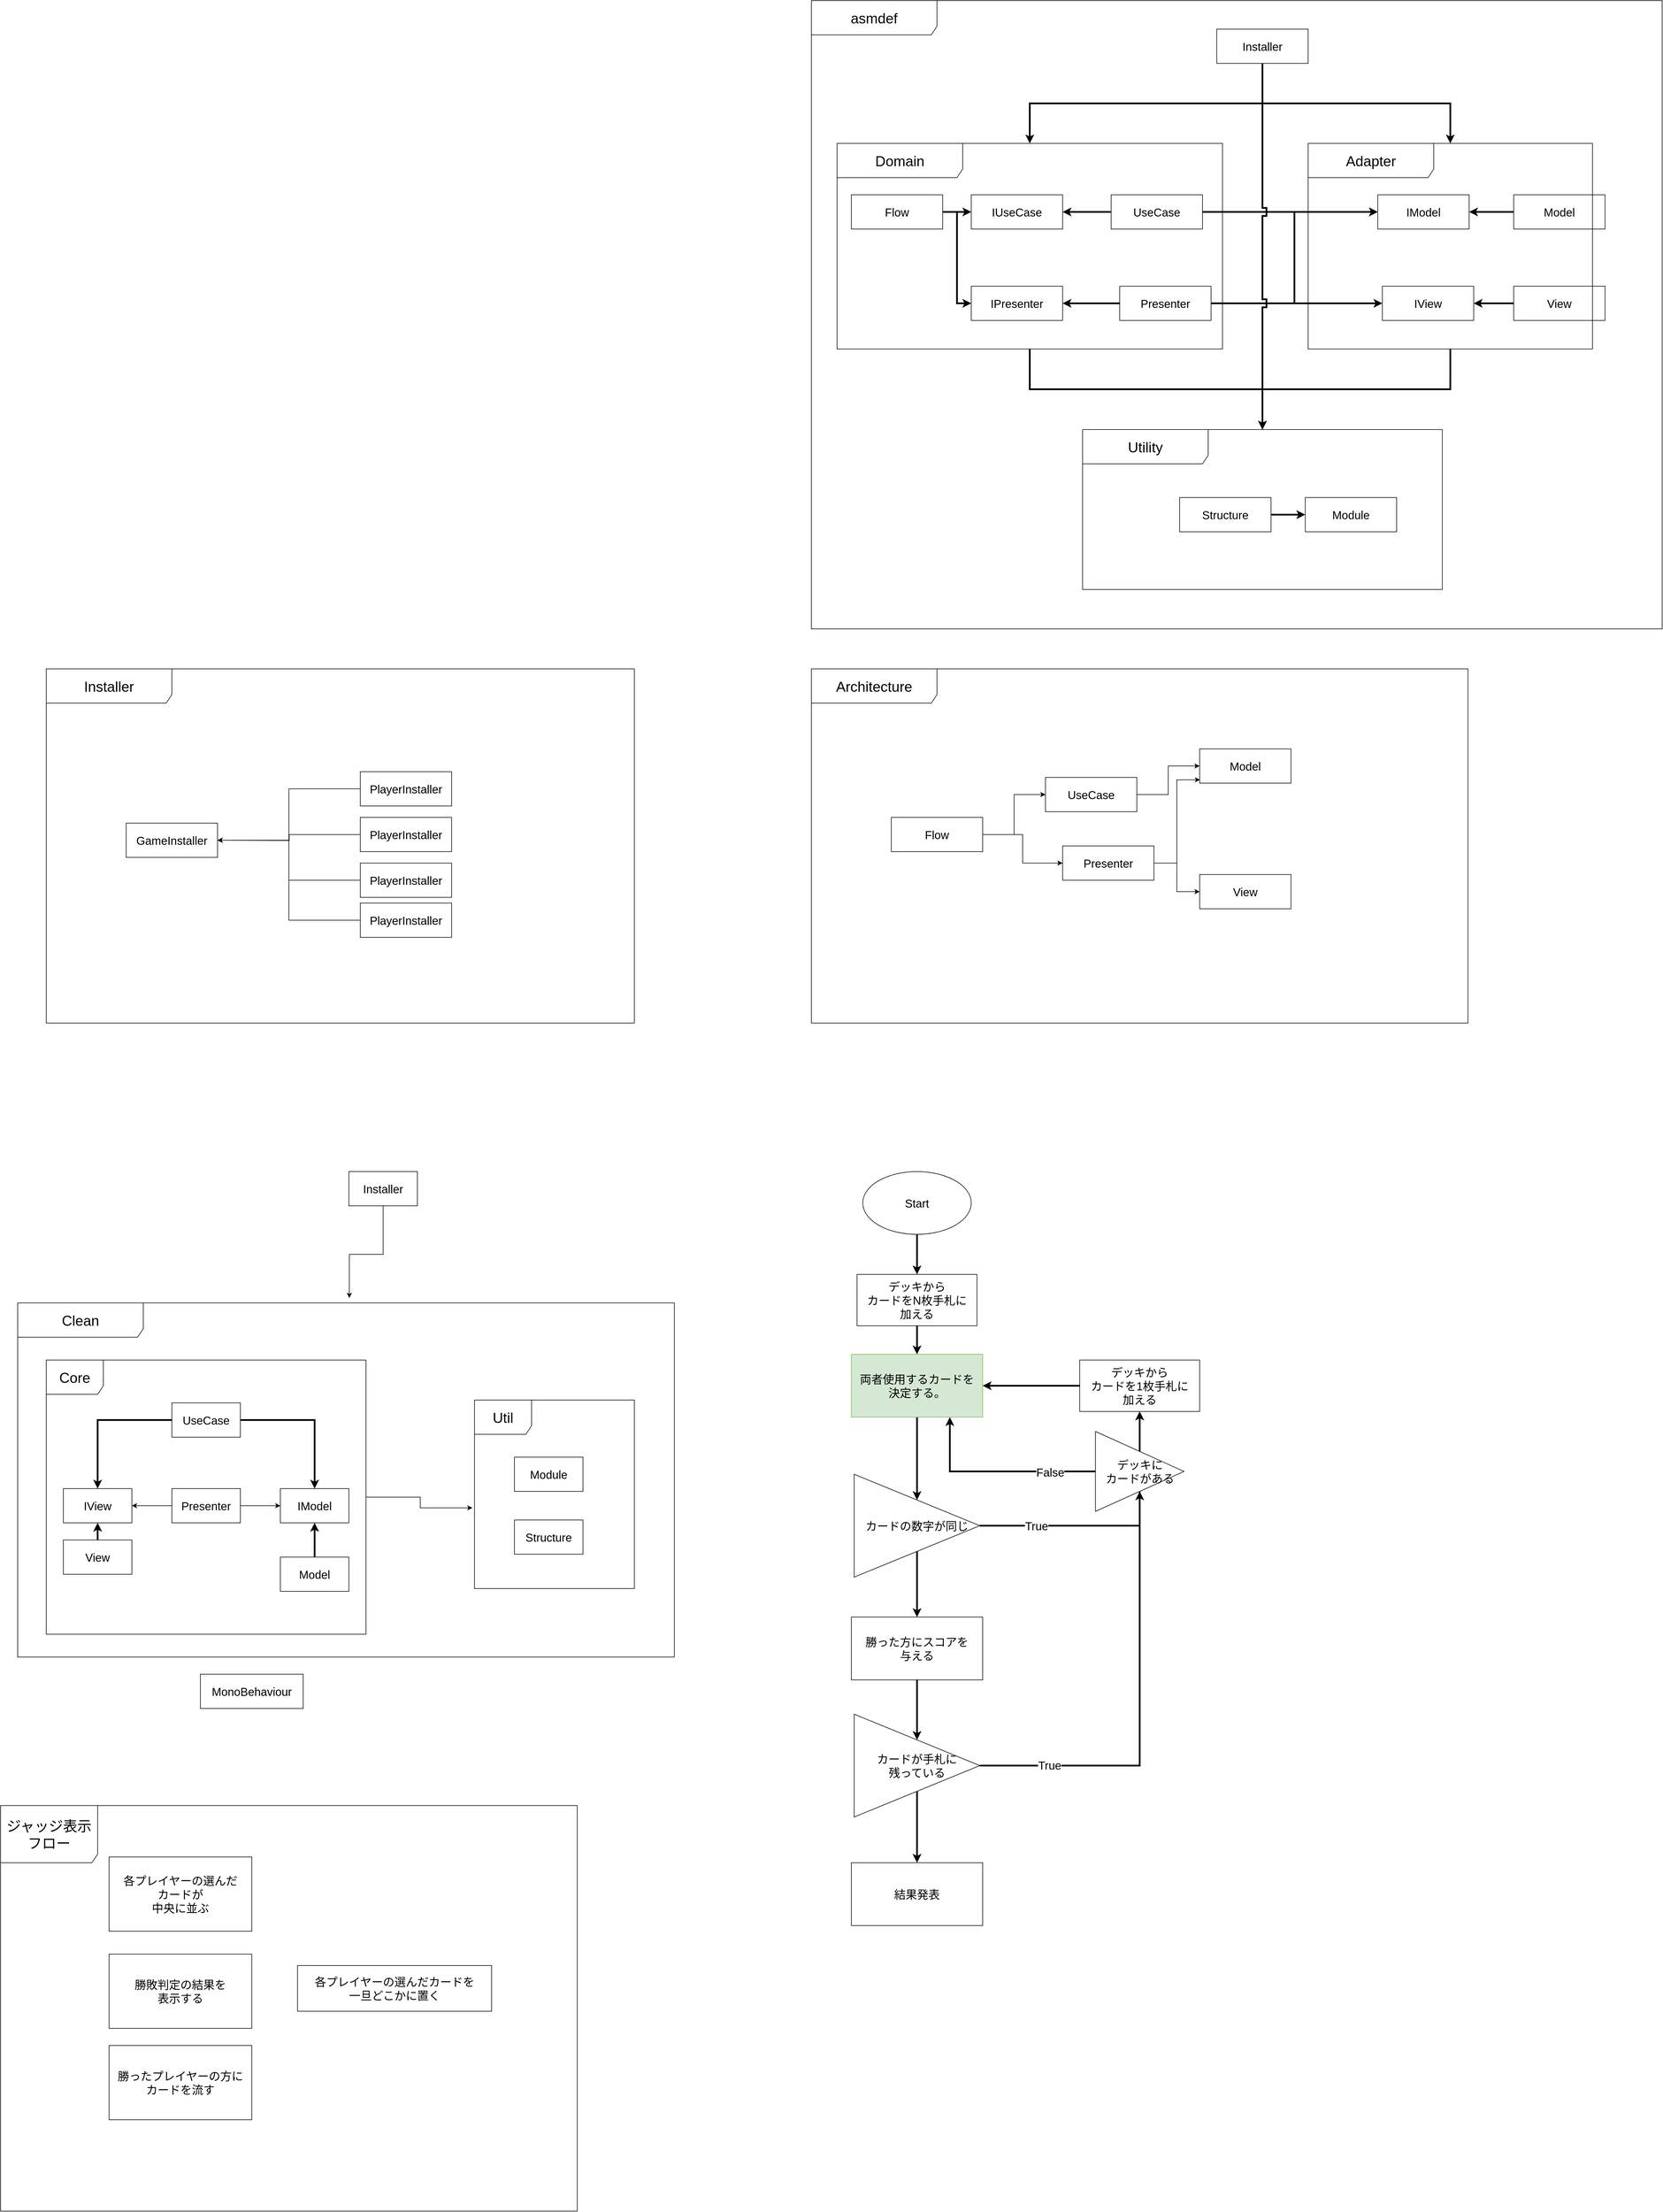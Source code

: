 <mxfile version="22.1.22" type="embed">
  <diagram id="23iRSUPoRavnBvh4doch" name="Page-1">
    <mxGraphModel dx="2868" dy="3869" grid="1" gridSize="10" guides="1" tooltips="1" connect="1" arrows="1" fold="1" page="1" pageScale="1" pageWidth="827" pageHeight="1169" math="0" shadow="0">
      <root>
        <mxCell id="0" />
        <mxCell id="1" parent="0" />
        <mxCell id="11" style="edgeStyle=orthogonalEdgeStyle;shape=connector;rounded=0;orthogonalLoop=1;jettySize=auto;html=1;exitX=0.5;exitY=1;exitDx=0;exitDy=0;entryX=0.5;entryY=0;entryDx=0;entryDy=0;labelBackgroundColor=default;strokeColor=default;strokeWidth=3;align=center;verticalAlign=middle;fontFamily=Helvetica;fontSize=20;fontColor=default;endArrow=classic;" parent="1" source="7" target="10" edge="1">
          <mxGeometry relative="1" as="geometry" />
        </mxCell>
        <mxCell id="7" value="デッキから&lt;br&gt;カードをN枚手札に&lt;br&gt;加える" style="rounded=0;whiteSpace=wrap;html=1;fontSize=20;" parent="1" vertex="1">
          <mxGeometry x="920" y="310" width="210" height="90" as="geometry" />
        </mxCell>
        <mxCell id="9" style="edgeStyle=orthogonalEdgeStyle;rounded=0;orthogonalLoop=1;jettySize=auto;html=1;exitX=0.5;exitY=1;exitDx=0;exitDy=0;entryX=0.5;entryY=0;entryDx=0;entryDy=0;fontFamily=Helvetica;fontSize=20;fontColor=default;strokeWidth=3;" parent="1" source="8" target="7" edge="1">
          <mxGeometry relative="1" as="geometry" />
        </mxCell>
        <mxCell id="8" value="Start" style="ellipse;whiteSpace=wrap;html=1;rounded=0;strokeColor=default;align=center;verticalAlign=middle;fontFamily=Helvetica;fontSize=20;fontColor=default;fillColor=default;" parent="1" vertex="1">
          <mxGeometry x="930" y="130" width="190" height="110" as="geometry" />
        </mxCell>
        <mxCell id="15" style="edgeStyle=orthogonalEdgeStyle;shape=connector;rounded=0;orthogonalLoop=1;jettySize=auto;html=1;exitX=0.5;exitY=1;exitDx=0;exitDy=0;labelBackgroundColor=default;strokeColor=default;strokeWidth=3;align=center;verticalAlign=middle;fontFamily=Helvetica;fontSize=20;fontColor=default;endArrow=classic;" parent="1" source="10" target="13" edge="1">
          <mxGeometry relative="1" as="geometry" />
        </mxCell>
        <mxCell id="10" value="両者使用するカードを&lt;br&gt;決定する。" style="rounded=0;whiteSpace=wrap;html=1;fontSize=20;fillColor=#d5e8d4;strokeColor=#82b366;" parent="1" vertex="1">
          <mxGeometry x="910" y="450" width="230" height="110" as="geometry" />
        </mxCell>
        <mxCell id="14" style="edgeStyle=orthogonalEdgeStyle;shape=connector;rounded=0;orthogonalLoop=1;jettySize=auto;html=1;exitX=1;exitY=0.5;exitDx=0;exitDy=0;entryX=0.5;entryY=1;entryDx=0;entryDy=0;labelBackgroundColor=default;strokeColor=default;strokeWidth=3;align=center;verticalAlign=middle;fontFamily=Helvetica;fontSize=20;fontColor=default;endArrow=classic;" parent="1" source="13" target="21" edge="1">
          <mxGeometry relative="1" as="geometry">
            <Array as="points">
              <mxPoint x="1415" y="750" />
            </Array>
          </mxGeometry>
        </mxCell>
        <mxCell id="26" value="True" style="edgeLabel;html=1;align=center;verticalAlign=middle;resizable=0;points=[];fontSize=20;fontFamily=Helvetica;fontColor=default;" parent="14" vertex="1" connectable="0">
          <mxGeometry x="-0.588" relative="1" as="geometry">
            <mxPoint as="offset" />
          </mxGeometry>
        </mxCell>
        <mxCell id="18" style="edgeStyle=orthogonalEdgeStyle;rounded=0;orthogonalLoop=1;jettySize=auto;html=1;exitX=0.5;exitY=1;exitDx=0;exitDy=0;entryX=0.5;entryY=0;entryDx=0;entryDy=0;strokeWidth=3;" parent="1" source="13" target="17" edge="1">
          <mxGeometry relative="1" as="geometry" />
        </mxCell>
        <mxCell id="13" value="カードの数字が同じ" style="triangle;whiteSpace=wrap;html=1;rounded=0;strokeColor=default;align=center;verticalAlign=middle;fontFamily=Helvetica;fontSize=20;fontColor=default;fillColor=default;" parent="1" vertex="1">
          <mxGeometry x="915" y="660" width="220" height="180" as="geometry" />
        </mxCell>
        <mxCell id="20" style="edgeStyle=orthogonalEdgeStyle;shape=connector;rounded=0;orthogonalLoop=1;jettySize=auto;html=1;exitX=0.5;exitY=1;exitDx=0;exitDy=0;labelBackgroundColor=default;strokeColor=default;strokeWidth=3;align=center;verticalAlign=middle;fontFamily=Helvetica;fontSize=11;fontColor=default;endArrow=classic;" parent="1" source="17" target="19" edge="1">
          <mxGeometry relative="1" as="geometry" />
        </mxCell>
        <mxCell id="17" value="勝った方にスコアを&lt;br&gt;与える" style="rounded=0;whiteSpace=wrap;html=1;fontSize=20;" parent="1" vertex="1">
          <mxGeometry x="910" y="910" width="230" height="110" as="geometry" />
        </mxCell>
        <mxCell id="23" style="edgeStyle=orthogonalEdgeStyle;shape=connector;rounded=0;orthogonalLoop=1;jettySize=auto;html=1;entryX=0.5;entryY=1;entryDx=0;entryDy=0;labelBackgroundColor=default;strokeColor=default;strokeWidth=3;align=center;verticalAlign=middle;fontFamily=Helvetica;fontSize=11;fontColor=default;endArrow=classic;" parent="1" source="27" target="21" edge="1">
          <mxGeometry relative="1" as="geometry" />
        </mxCell>
        <mxCell id="33" style="edgeStyle=orthogonalEdgeStyle;shape=connector;rounded=0;orthogonalLoop=1;jettySize=auto;html=1;exitX=0.5;exitY=1;exitDx=0;exitDy=0;entryX=0.5;entryY=0;entryDx=0;entryDy=0;labelBackgroundColor=default;strokeColor=default;strokeWidth=3;align=center;verticalAlign=middle;fontFamily=Helvetica;fontSize=11;fontColor=default;endArrow=classic;" parent="1" source="19" target="32" edge="1">
          <mxGeometry relative="1" as="geometry" />
        </mxCell>
        <mxCell id="19" value="カードが手札に&lt;br&gt;残っている" style="triangle;whiteSpace=wrap;html=1;rounded=0;strokeColor=default;align=center;verticalAlign=middle;fontFamily=Helvetica;fontSize=20;fontColor=default;fillColor=default;" parent="1" vertex="1">
          <mxGeometry x="915" y="1080" width="220" height="180" as="geometry" />
        </mxCell>
        <mxCell id="22" style="edgeStyle=orthogonalEdgeStyle;shape=connector;rounded=0;orthogonalLoop=1;jettySize=auto;html=1;exitX=0;exitY=0.5;exitDx=0;exitDy=0;entryX=1;entryY=0.5;entryDx=0;entryDy=0;labelBackgroundColor=default;strokeColor=default;strokeWidth=3;align=center;verticalAlign=middle;fontFamily=Helvetica;fontSize=11;fontColor=default;endArrow=classic;" parent="1" source="21" target="10" edge="1">
          <mxGeometry relative="1" as="geometry" />
        </mxCell>
        <mxCell id="21" value="デッキから&lt;br&gt;カードを1枚手札に&lt;br&gt;加える" style="rounded=0;whiteSpace=wrap;html=1;fontSize=20;" parent="1" vertex="1">
          <mxGeometry x="1310" y="460" width="210" height="90" as="geometry" />
        </mxCell>
        <mxCell id="28" value="" style="edgeStyle=orthogonalEdgeStyle;shape=connector;rounded=0;orthogonalLoop=1;jettySize=auto;html=1;entryX=0.5;entryY=1;entryDx=0;entryDy=0;labelBackgroundColor=default;strokeColor=default;strokeWidth=3;align=center;verticalAlign=middle;fontFamily=Helvetica;fontSize=11;fontColor=default;endArrow=classic;" parent="1" source="19" target="27" edge="1">
          <mxGeometry relative="1" as="geometry">
            <mxPoint x="1135" y="1170" as="sourcePoint" />
            <mxPoint x="1415" y="550" as="targetPoint" />
          </mxGeometry>
        </mxCell>
        <mxCell id="29" value="True" style="edgeLabel;html=1;align=center;verticalAlign=middle;resizable=0;points=[];fontSize=20;fontFamily=Helvetica;fontColor=default;" parent="28" vertex="1" connectable="0">
          <mxGeometry x="-0.68" y="1" relative="1" as="geometry">
            <mxPoint as="offset" />
          </mxGeometry>
        </mxCell>
        <mxCell id="30" style="edgeStyle=orthogonalEdgeStyle;shape=connector;rounded=0;orthogonalLoop=1;jettySize=auto;html=1;exitX=0;exitY=0.5;exitDx=0;exitDy=0;entryX=0.75;entryY=1;entryDx=0;entryDy=0;labelBackgroundColor=default;strokeColor=default;strokeWidth=3;align=center;verticalAlign=middle;fontFamily=Helvetica;fontSize=11;fontColor=default;endArrow=classic;" parent="1" source="27" target="10" edge="1">
          <mxGeometry relative="1" as="geometry" />
        </mxCell>
        <mxCell id="31" value="False" style="edgeLabel;html=1;align=center;verticalAlign=middle;resizable=0;points=[];fontSize=20;fontFamily=Helvetica;fontColor=default;" parent="30" vertex="1" connectable="0">
          <mxGeometry x="-0.542" y="1" relative="1" as="geometry">
            <mxPoint as="offset" />
          </mxGeometry>
        </mxCell>
        <mxCell id="27" value="デッキに&lt;br&gt;カードがある" style="triangle;whiteSpace=wrap;html=1;rounded=0;strokeColor=default;align=center;verticalAlign=middle;fontFamily=Helvetica;fontSize=20;fontColor=default;fillColor=default;" parent="1" vertex="1">
          <mxGeometry x="1337.5" y="585" width="155" height="140" as="geometry" />
        </mxCell>
        <mxCell id="32" value="結果発表" style="rounded=0;whiteSpace=wrap;html=1;fontSize=20;" parent="1" vertex="1">
          <mxGeometry x="910" y="1340" width="230" height="110" as="geometry" />
        </mxCell>
        <mxCell id="38" value="Module" style="rounded=0;whiteSpace=wrap;html=1;fontSize=20;" parent="1" vertex="1">
          <mxGeometry x="320" y="630" width="120" height="60" as="geometry" />
        </mxCell>
        <mxCell id="39" value="Structure" style="rounded=0;whiteSpace=wrap;html=1;fontSize=20;" parent="1" vertex="1">
          <mxGeometry x="320" y="740" width="120" height="60" as="geometry" />
        </mxCell>
        <mxCell id="40" value="Util" style="shape=umlFrame;whiteSpace=wrap;html=1;pointerEvents=0;width=100;height=60;fontSize=25;" parent="1" vertex="1">
          <mxGeometry x="250" y="530" width="280" height="330" as="geometry" />
        </mxCell>
        <mxCell id="41" value="Core" style="shape=umlFrame;whiteSpace=wrap;html=1;pointerEvents=0;width=100;height=60;fontSize=25;" parent="1" vertex="1">
          <mxGeometry x="-500" y="460" width="560" height="480" as="geometry" />
        </mxCell>
        <mxCell id="42" value="Installer" style="rounded=0;whiteSpace=wrap;html=1;fontSize=20;" parent="1" vertex="1">
          <mxGeometry x="30" y="130" width="120" height="60" as="geometry" />
        </mxCell>
        <mxCell id="44" value="Clean" style="shape=umlFrame;whiteSpace=wrap;html=1;pointerEvents=0;width=220;height=60;fontSize=25;" parent="1" vertex="1">
          <mxGeometry x="-550" y="360" width="1150" height="620" as="geometry" />
        </mxCell>
        <mxCell id="45" style="edgeStyle=orthogonalEdgeStyle;rounded=0;orthogonalLoop=1;jettySize=auto;html=1;exitX=0.5;exitY=1;exitDx=0;exitDy=0;entryX=0.505;entryY=-0.014;entryDx=0;entryDy=0;entryPerimeter=0;" parent="1" source="42" target="44" edge="1">
          <mxGeometry relative="1" as="geometry" />
        </mxCell>
        <mxCell id="46" style="edgeStyle=orthogonalEdgeStyle;rounded=0;orthogonalLoop=1;jettySize=auto;html=1;entryX=-0.013;entryY=0.572;entryDx=0;entryDy=0;entryPerimeter=0;" parent="1" source="41" target="40" edge="1">
          <mxGeometry relative="1" as="geometry" />
        </mxCell>
        <mxCell id="47" value="MonoBehaviour" style="rounded=0;whiteSpace=wrap;html=1;fontSize=20;" parent="1" vertex="1">
          <mxGeometry x="-230" y="1010" width="180" height="60" as="geometry" />
        </mxCell>
        <mxCell id="55" value="Installer" style="shape=umlFrame;whiteSpace=wrap;html=1;pointerEvents=0;width=220;height=60;fontSize=25;" parent="1" vertex="1">
          <mxGeometry x="-500" y="-750" width="1030" height="620" as="geometry" />
        </mxCell>
        <mxCell id="56" value="GameInstaller" style="rounded=0;whiteSpace=wrap;html=1;fontSize=20;" parent="1" vertex="1">
          <mxGeometry x="-360" y="-480" width="160" height="60" as="geometry" />
        </mxCell>
        <mxCell id="66" style="edgeStyle=orthogonalEdgeStyle;rounded=0;orthogonalLoop=1;jettySize=auto;html=1;entryX=1;entryY=0.5;entryDx=0;entryDy=0;" parent="1" source="57" target="56" edge="1">
          <mxGeometry relative="1" as="geometry" />
        </mxCell>
        <mxCell id="57" value="PlayerInstaller" style="rounded=0;whiteSpace=wrap;html=1;fontSize=20;" parent="1" vertex="1">
          <mxGeometry x="50" y="-570" width="160" height="60" as="geometry" />
        </mxCell>
        <mxCell id="67" style="edgeStyle=orthogonalEdgeStyle;rounded=0;orthogonalLoop=1;jettySize=auto;html=1;" parent="1" source="58" edge="1">
          <mxGeometry relative="1" as="geometry">
            <mxPoint x="-200" y="-450" as="targetPoint" />
          </mxGeometry>
        </mxCell>
        <mxCell id="58" value="PlayerInstaller" style="rounded=0;whiteSpace=wrap;html=1;fontSize=20;" parent="1" vertex="1">
          <mxGeometry x="50" y="-490" width="160" height="60" as="geometry" />
        </mxCell>
        <mxCell id="69" style="edgeStyle=orthogonalEdgeStyle;rounded=0;orthogonalLoop=1;jettySize=auto;html=1;entryX=1;entryY=0.5;entryDx=0;entryDy=0;" parent="1" source="59" target="56" edge="1">
          <mxGeometry relative="1" as="geometry" />
        </mxCell>
        <mxCell id="59" value="PlayerInstaller" style="rounded=0;whiteSpace=wrap;html=1;fontSize=20;" parent="1" vertex="1">
          <mxGeometry x="50" y="-410" width="160" height="60" as="geometry" />
        </mxCell>
        <mxCell id="71" style="edgeStyle=orthogonalEdgeStyle;rounded=0;orthogonalLoop=1;jettySize=auto;html=1;entryX=1;entryY=0.5;entryDx=0;entryDy=0;" parent="1" source="60" target="56" edge="1">
          <mxGeometry relative="1" as="geometry" />
        </mxCell>
        <mxCell id="60" value="PlayerInstaller" style="rounded=0;whiteSpace=wrap;html=1;fontSize=20;" parent="1" vertex="1">
          <mxGeometry x="50" y="-340" width="160" height="60" as="geometry" />
        </mxCell>
        <mxCell id="72" style="edgeStyle=orthogonalEdgeStyle;shape=connector;rounded=0;orthogonalLoop=1;jettySize=auto;html=1;entryX=0.5;entryY=0;entryDx=0;entryDy=0;labelBackgroundColor=default;strokeColor=default;strokeWidth=3;align=center;verticalAlign=middle;fontFamily=Helvetica;fontSize=11;fontColor=default;endArrow=classic;" parent="1" source="74" target="78" edge="1">
          <mxGeometry relative="1" as="geometry">
            <mxPoint x="-290" y="605" as="targetPoint" />
          </mxGeometry>
        </mxCell>
        <mxCell id="73" style="edgeStyle=orthogonalEdgeStyle;shape=connector;rounded=0;orthogonalLoop=1;jettySize=auto;html=1;entryX=0.5;entryY=0;entryDx=0;entryDy=0;labelBackgroundColor=default;strokeColor=default;strokeWidth=3;align=center;verticalAlign=middle;fontFamily=Helvetica;fontSize=11;fontColor=default;endArrow=classic;" parent="1" source="74" target="75" edge="1">
          <mxGeometry relative="1" as="geometry" />
        </mxCell>
        <mxCell id="74" value="UseCase" style="rounded=0;whiteSpace=wrap;html=1;fontSize=20;" parent="1" vertex="1">
          <mxGeometry x="-280" y="535" width="120" height="60" as="geometry" />
        </mxCell>
        <mxCell id="75" value="IModel" style="rounded=0;whiteSpace=wrap;html=1;fontSize=20;" parent="1" vertex="1">
          <mxGeometry x="-90" y="685" width="120" height="60" as="geometry" />
        </mxCell>
        <mxCell id="76" style="edgeStyle=orthogonalEdgeStyle;shape=connector;rounded=0;orthogonalLoop=1;jettySize=auto;html=1;exitX=0.5;exitY=0;exitDx=0;exitDy=0;entryX=0.5;entryY=1;entryDx=0;entryDy=0;labelBackgroundColor=default;strokeColor=default;strokeWidth=3;align=center;verticalAlign=middle;fontFamily=Helvetica;fontSize=11;fontColor=default;endArrow=classic;" parent="1" source="77" target="75" edge="1">
          <mxGeometry relative="1" as="geometry" />
        </mxCell>
        <mxCell id="77" value="Model" style="rounded=0;whiteSpace=wrap;html=1;fontSize=20;" parent="1" vertex="1">
          <mxGeometry x="-90" y="805" width="120" height="60" as="geometry" />
        </mxCell>
        <mxCell id="78" value="IView" style="rounded=0;whiteSpace=wrap;html=1;fontSize=20;" parent="1" vertex="1">
          <mxGeometry x="-470" y="685" width="120" height="60" as="geometry" />
        </mxCell>
        <mxCell id="79" style="edgeStyle=orthogonalEdgeStyle;shape=connector;rounded=0;orthogonalLoop=1;jettySize=auto;html=1;exitX=0.5;exitY=0;exitDx=0;exitDy=0;entryX=0.5;entryY=1;entryDx=0;entryDy=0;labelBackgroundColor=default;strokeColor=default;strokeWidth=3;align=center;verticalAlign=middle;fontFamily=Helvetica;fontSize=11;fontColor=default;endArrow=classic;" parent="1" source="80" target="78" edge="1">
          <mxGeometry relative="1" as="geometry" />
        </mxCell>
        <mxCell id="80" value="View" style="rounded=0;whiteSpace=wrap;html=1;fontSize=20;" parent="1" vertex="1">
          <mxGeometry x="-470" y="775" width="120" height="60" as="geometry" />
        </mxCell>
        <mxCell id="82" style="edgeStyle=orthogonalEdgeStyle;rounded=0;orthogonalLoop=1;jettySize=auto;html=1;entryX=0;entryY=0.5;entryDx=0;entryDy=0;" parent="1" source="81" target="75" edge="1">
          <mxGeometry relative="1" as="geometry" />
        </mxCell>
        <mxCell id="83" style="edgeStyle=orthogonalEdgeStyle;rounded=0;orthogonalLoop=1;jettySize=auto;html=1;entryX=1;entryY=0.5;entryDx=0;entryDy=0;" parent="1" source="81" target="78" edge="1">
          <mxGeometry relative="1" as="geometry" />
        </mxCell>
        <mxCell id="81" value="Presenter" style="rounded=0;whiteSpace=wrap;html=1;fontSize=20;" parent="1" vertex="1">
          <mxGeometry x="-280" y="685" width="120" height="60" as="geometry" />
        </mxCell>
        <mxCell id="84" value="各プレイヤーの選んだ&lt;br&gt;カードが&lt;br&gt;中央に並ぶ" style="rounded=0;whiteSpace=wrap;html=1;fontSize=20;" parent="1" vertex="1">
          <mxGeometry x="-390" y="1330" width="250" height="130" as="geometry" />
        </mxCell>
        <mxCell id="85" value="ジャッジ表示フロー" style="shape=umlFrame;whiteSpace=wrap;html=1;pointerEvents=0;width=170;height=100;fontSize=25;" parent="1" vertex="1">
          <mxGeometry x="-580" y="1240" width="1010" height="710" as="geometry" />
        </mxCell>
        <mxCell id="86" value="勝敗判定の結果を&lt;br&gt;表示する" style="rounded=0;whiteSpace=wrap;html=1;fontSize=20;" parent="1" vertex="1">
          <mxGeometry x="-390" y="1500" width="250" height="130" as="geometry" />
        </mxCell>
        <mxCell id="87" value="各プレイヤーの選んだカードを&lt;br&gt;一旦どこかに置く" style="rounded=0;whiteSpace=wrap;html=1;fontSize=20;" parent="1" vertex="1">
          <mxGeometry x="-60" y="1520" width="340" height="80" as="geometry" />
        </mxCell>
        <mxCell id="88" value="勝ったプレイヤーの方に&lt;br&gt;カードを流す" style="rounded=0;whiteSpace=wrap;html=1;fontSize=20;" parent="1" vertex="1">
          <mxGeometry x="-390" y="1660" width="250" height="130" as="geometry" />
        </mxCell>
        <mxCell id="89" value="Architecture" style="shape=umlFrame;whiteSpace=wrap;html=1;pointerEvents=0;width=220;height=60;fontSize=25;" parent="1" vertex="1">
          <mxGeometry x="840" y="-750" width="1150" height="620" as="geometry" />
        </mxCell>
        <mxCell id="95" style="edgeStyle=orthogonalEdgeStyle;rounded=0;orthogonalLoop=1;jettySize=auto;html=1;entryX=0;entryY=0.5;entryDx=0;entryDy=0;" parent="1" source="90" target="91" edge="1">
          <mxGeometry relative="1" as="geometry" />
        </mxCell>
        <mxCell id="96" style="edgeStyle=orthogonalEdgeStyle;rounded=0;orthogonalLoop=1;jettySize=auto;html=1;entryX=0;entryY=0.5;entryDx=0;entryDy=0;" parent="1" source="90" target="92" edge="1">
          <mxGeometry relative="1" as="geometry" />
        </mxCell>
        <mxCell id="90" value="Flow" style="rounded=0;whiteSpace=wrap;html=1;fontSize=20;" parent="1" vertex="1">
          <mxGeometry x="980" y="-490" width="160" height="60" as="geometry" />
        </mxCell>
        <mxCell id="101" style="edgeStyle=orthogonalEdgeStyle;rounded=0;orthogonalLoop=1;jettySize=auto;html=1;entryX=0;entryY=0.5;entryDx=0;entryDy=0;" parent="1" source="91" target="93" edge="1">
          <mxGeometry relative="1" as="geometry" />
        </mxCell>
        <mxCell id="91" value="UseCase" style="rounded=0;whiteSpace=wrap;html=1;fontSize=20;" parent="1" vertex="1">
          <mxGeometry x="1250" y="-560" width="160" height="60" as="geometry" />
        </mxCell>
        <mxCell id="98" style="edgeStyle=orthogonalEdgeStyle;rounded=0;orthogonalLoop=1;jettySize=auto;html=1;entryX=0;entryY=0.5;entryDx=0;entryDy=0;" parent="1" source="92" target="94" edge="1">
          <mxGeometry relative="1" as="geometry" />
        </mxCell>
        <mxCell id="99" style="edgeStyle=orthogonalEdgeStyle;rounded=0;orthogonalLoop=1;jettySize=auto;html=1;entryX=0.004;entryY=0.903;entryDx=0;entryDy=0;entryPerimeter=0;" parent="1" source="92" target="93" edge="1">
          <mxGeometry relative="1" as="geometry" />
        </mxCell>
        <mxCell id="92" value="Presenter" style="rounded=0;whiteSpace=wrap;html=1;fontSize=20;" parent="1" vertex="1">
          <mxGeometry x="1280" y="-440" width="160" height="60" as="geometry" />
        </mxCell>
        <mxCell id="93" value="Model" style="rounded=0;whiteSpace=wrap;html=1;fontSize=20;" parent="1" vertex="1">
          <mxGeometry x="1520" y="-610" width="160" height="60" as="geometry" />
        </mxCell>
        <mxCell id="94" value="View" style="rounded=0;whiteSpace=wrap;html=1;fontSize=20;" parent="1" vertex="1">
          <mxGeometry x="1520" y="-390" width="160" height="60" as="geometry" />
        </mxCell>
        <mxCell id="102" value="asmdef" style="shape=umlFrame;whiteSpace=wrap;html=1;pointerEvents=0;width=220;height=60;fontSize=25;" parent="1" vertex="1">
          <mxGeometry x="840" y="-1920" width="1490" height="1100" as="geometry" />
        </mxCell>
        <mxCell id="119" style="edgeStyle=orthogonalEdgeStyle;rounded=0;orthogonalLoop=1;jettySize=auto;html=1;entryX=0;entryY=0.5;entryDx=0;entryDy=0;strokeWidth=3;" parent="1" source="105" target="113" edge="1">
          <mxGeometry relative="1" as="geometry" />
        </mxCell>
        <mxCell id="120" style="edgeStyle=orthogonalEdgeStyle;rounded=0;orthogonalLoop=1;jettySize=auto;html=1;entryX=0;entryY=0.5;entryDx=0;entryDy=0;strokeWidth=3;" parent="1" source="105" target="114" edge="1">
          <mxGeometry relative="1" as="geometry" />
        </mxCell>
        <mxCell id="105" value="Flow" style="rounded=0;whiteSpace=wrap;html=1;fontSize=20;" parent="1" vertex="1">
          <mxGeometry x="910" y="-1580" width="160" height="60" as="geometry" />
        </mxCell>
        <mxCell id="122" style="edgeStyle=orthogonalEdgeStyle;rounded=0;orthogonalLoop=1;jettySize=auto;html=1;entryX=1;entryY=0.5;entryDx=0;entryDy=0;strokeWidth=3;" parent="1" source="107" target="113" edge="1">
          <mxGeometry relative="1" as="geometry" />
        </mxCell>
        <mxCell id="125" style="edgeStyle=orthogonalEdgeStyle;rounded=0;orthogonalLoop=1;jettySize=auto;html=1;entryX=0;entryY=0.5;entryDx=0;entryDy=0;strokeWidth=3;" parent="1" source="107" target="116" edge="1">
          <mxGeometry relative="1" as="geometry" />
        </mxCell>
        <mxCell id="107" value="UseCase" style="rounded=0;whiteSpace=wrap;html=1;fontSize=20;strokeWidth=1;" parent="1" vertex="1">
          <mxGeometry x="1365" y="-1580" width="160" height="60" as="geometry" />
        </mxCell>
        <mxCell id="124" style="edgeStyle=orthogonalEdgeStyle;rounded=0;orthogonalLoop=1;jettySize=auto;html=1;entryX=1;entryY=0.5;entryDx=0;entryDy=0;strokeWidth=3;" parent="1" source="110" target="114" edge="1">
          <mxGeometry relative="1" as="geometry" />
        </mxCell>
        <mxCell id="126" style="edgeStyle=orthogonalEdgeStyle;rounded=0;orthogonalLoop=1;jettySize=auto;html=1;entryX=0;entryY=0.5;entryDx=0;entryDy=0;strokeWidth=3;" parent="1" source="110" target="115" edge="1">
          <mxGeometry relative="1" as="geometry" />
        </mxCell>
        <mxCell id="149" style="edgeStyle=orthogonalEdgeStyle;shape=connector;rounded=0;orthogonalLoop=1;jettySize=auto;html=1;entryX=0;entryY=0.5;entryDx=0;entryDy=0;labelBackgroundColor=default;strokeColor=default;strokeWidth=3;align=center;verticalAlign=middle;fontFamily=Helvetica;fontSize=11;fontColor=default;endArrow=classic;" parent="1" source="110" target="116" edge="1">
          <mxGeometry relative="1" as="geometry" />
        </mxCell>
        <mxCell id="110" value="Presenter" style="rounded=0;whiteSpace=wrap;html=1;fontSize=20;strokeWidth=1;" parent="1" vertex="1">
          <mxGeometry x="1380" y="-1420" width="160" height="60" as="geometry" />
        </mxCell>
        <mxCell id="129" style="edgeStyle=orthogonalEdgeStyle;rounded=0;orthogonalLoop=1;jettySize=auto;html=1;entryX=1;entryY=0.5;entryDx=0;entryDy=0;strokeWidth=3;" parent="1" source="111" target="116" edge="1">
          <mxGeometry relative="1" as="geometry" />
        </mxCell>
        <mxCell id="111" value="Model" style="rounded=0;whiteSpace=wrap;html=1;fontSize=20;strokeWidth=1;" parent="1" vertex="1">
          <mxGeometry x="2070" y="-1580" width="160" height="60" as="geometry" />
        </mxCell>
        <mxCell id="130" style="edgeStyle=orthogonalEdgeStyle;rounded=0;orthogonalLoop=1;jettySize=auto;html=1;entryX=1;entryY=0.5;entryDx=0;entryDy=0;strokeWidth=3;" parent="1" source="112" target="115" edge="1">
          <mxGeometry relative="1" as="geometry" />
        </mxCell>
        <mxCell id="112" value="View" style="rounded=0;whiteSpace=wrap;html=1;fontSize=20;strokeWidth=1;" parent="1" vertex="1">
          <mxGeometry x="2070" y="-1420" width="160" height="60" as="geometry" />
        </mxCell>
        <mxCell id="113" value="IUseCase" style="rounded=0;whiteSpace=wrap;html=1;fontSize=20;strokeWidth=1;" parent="1" vertex="1">
          <mxGeometry x="1120" y="-1580" width="160" height="60" as="geometry" />
        </mxCell>
        <mxCell id="114" value="IPresenter" style="rounded=0;whiteSpace=wrap;html=1;fontSize=20;strokeWidth=1;" parent="1" vertex="1">
          <mxGeometry x="1120" y="-1420" width="160" height="60" as="geometry" />
        </mxCell>
        <mxCell id="115" value="IView" style="rounded=0;whiteSpace=wrap;html=1;fontSize=20;strokeWidth=1;" parent="1" vertex="1">
          <mxGeometry x="1840" y="-1420" width="160" height="60" as="geometry" />
        </mxCell>
        <mxCell id="116" value="IModel" style="rounded=0;whiteSpace=wrap;html=1;fontSize=20;strokeWidth=1;" parent="1" vertex="1">
          <mxGeometry x="1832" y="-1580" width="160" height="60" as="geometry" />
        </mxCell>
        <mxCell id="136" style="edgeStyle=orthogonalEdgeStyle;shape=connector;rounded=0;orthogonalLoop=1;jettySize=auto;html=1;labelBackgroundColor=default;strokeColor=default;strokeWidth=3;align=center;verticalAlign=middle;fontFamily=Helvetica;fontSize=11;fontColor=default;endArrow=classic;" parent="1" source="117" target="131" edge="1">
          <mxGeometry relative="1" as="geometry" />
        </mxCell>
        <mxCell id="117" value="Domain" style="shape=umlFrame;whiteSpace=wrap;html=1;pointerEvents=0;width=220;height=60;fontSize=25;" parent="1" vertex="1">
          <mxGeometry x="885" y="-1670" width="675" height="360" as="geometry" />
        </mxCell>
        <mxCell id="137" style="edgeStyle=orthogonalEdgeStyle;shape=connector;rounded=0;orthogonalLoop=1;jettySize=auto;html=1;labelBackgroundColor=default;strokeColor=default;strokeWidth=3;align=center;verticalAlign=middle;fontFamily=Helvetica;fontSize=11;fontColor=default;endArrow=classic;" parent="1" source="118" target="131" edge="1">
          <mxGeometry relative="1" as="geometry" />
        </mxCell>
        <mxCell id="118" value="Adapter" style="shape=umlFrame;whiteSpace=wrap;html=1;pointerEvents=0;width=220;height=60;fontSize=25;" parent="1" vertex="1">
          <mxGeometry x="1710" y="-1670" width="498" height="360" as="geometry" />
        </mxCell>
        <mxCell id="131" value="Utility" style="shape=umlFrame;whiteSpace=wrap;html=1;pointerEvents=0;width=220;height=60;fontSize=25;" parent="1" vertex="1">
          <mxGeometry x="1315" y="-1169" width="630" height="280" as="geometry" />
        </mxCell>
        <mxCell id="135" style="edgeStyle=orthogonalEdgeStyle;shape=connector;rounded=0;orthogonalLoop=1;jettySize=auto;html=1;entryX=0;entryY=0.5;entryDx=0;entryDy=0;labelBackgroundColor=default;strokeColor=default;strokeWidth=3;align=center;verticalAlign=middle;fontFamily=Helvetica;fontSize=11;fontColor=default;endArrow=classic;" parent="1" source="132" target="133" edge="1">
          <mxGeometry relative="1" as="geometry" />
        </mxCell>
        <mxCell id="132" value="Structure" style="rounded=0;whiteSpace=wrap;html=1;fontSize=20;strokeWidth=1;" parent="1" vertex="1">
          <mxGeometry x="1485" y="-1050" width="160" height="60" as="geometry" />
        </mxCell>
        <mxCell id="133" value="Module" style="rounded=0;whiteSpace=wrap;html=1;fontSize=20;strokeWidth=1;" parent="1" vertex="1">
          <mxGeometry x="1705" y="-1050" width="160" height="60" as="geometry" />
        </mxCell>
        <mxCell id="139" style="edgeStyle=orthogonalEdgeStyle;shape=connector;rounded=0;orthogonalLoop=1;jettySize=auto;html=1;labelBackgroundColor=default;strokeColor=default;strokeWidth=3;align=center;verticalAlign=middle;fontFamily=Helvetica;fontSize=11;fontColor=default;endArrow=classic;" parent="1" source="138" target="117" edge="1">
          <mxGeometry relative="1" as="geometry" />
        </mxCell>
        <mxCell id="140" style="edgeStyle=orthogonalEdgeStyle;shape=connector;rounded=0;orthogonalLoop=1;jettySize=auto;html=1;labelBackgroundColor=default;strokeColor=default;strokeWidth=3;align=center;verticalAlign=middle;fontFamily=Helvetica;fontSize=11;fontColor=default;endArrow=classic;" parent="1" source="138" target="118" edge="1">
          <mxGeometry relative="1" as="geometry" />
        </mxCell>
        <mxCell id="143" style="edgeStyle=orthogonalEdgeStyle;shape=connector;rounded=0;orthogonalLoop=1;jettySize=auto;html=1;labelBackgroundColor=default;strokeColor=default;strokeWidth=3;align=center;verticalAlign=middle;fontFamily=Helvetica;fontSize=11;fontColor=default;endArrow=classic;jumpStyle=sharp;jumpSize=10;" parent="1" source="138" target="131" edge="1">
          <mxGeometry relative="1" as="geometry" />
        </mxCell>
        <mxCell id="138" value="Installer" style="rounded=0;whiteSpace=wrap;html=1;fontSize=20;strokeWidth=1;" parent="1" vertex="1">
          <mxGeometry x="1550" y="-1870" width="160" height="60" as="geometry" />
        </mxCell>
      </root>
    </mxGraphModel>
  </diagram>
</mxfile>
